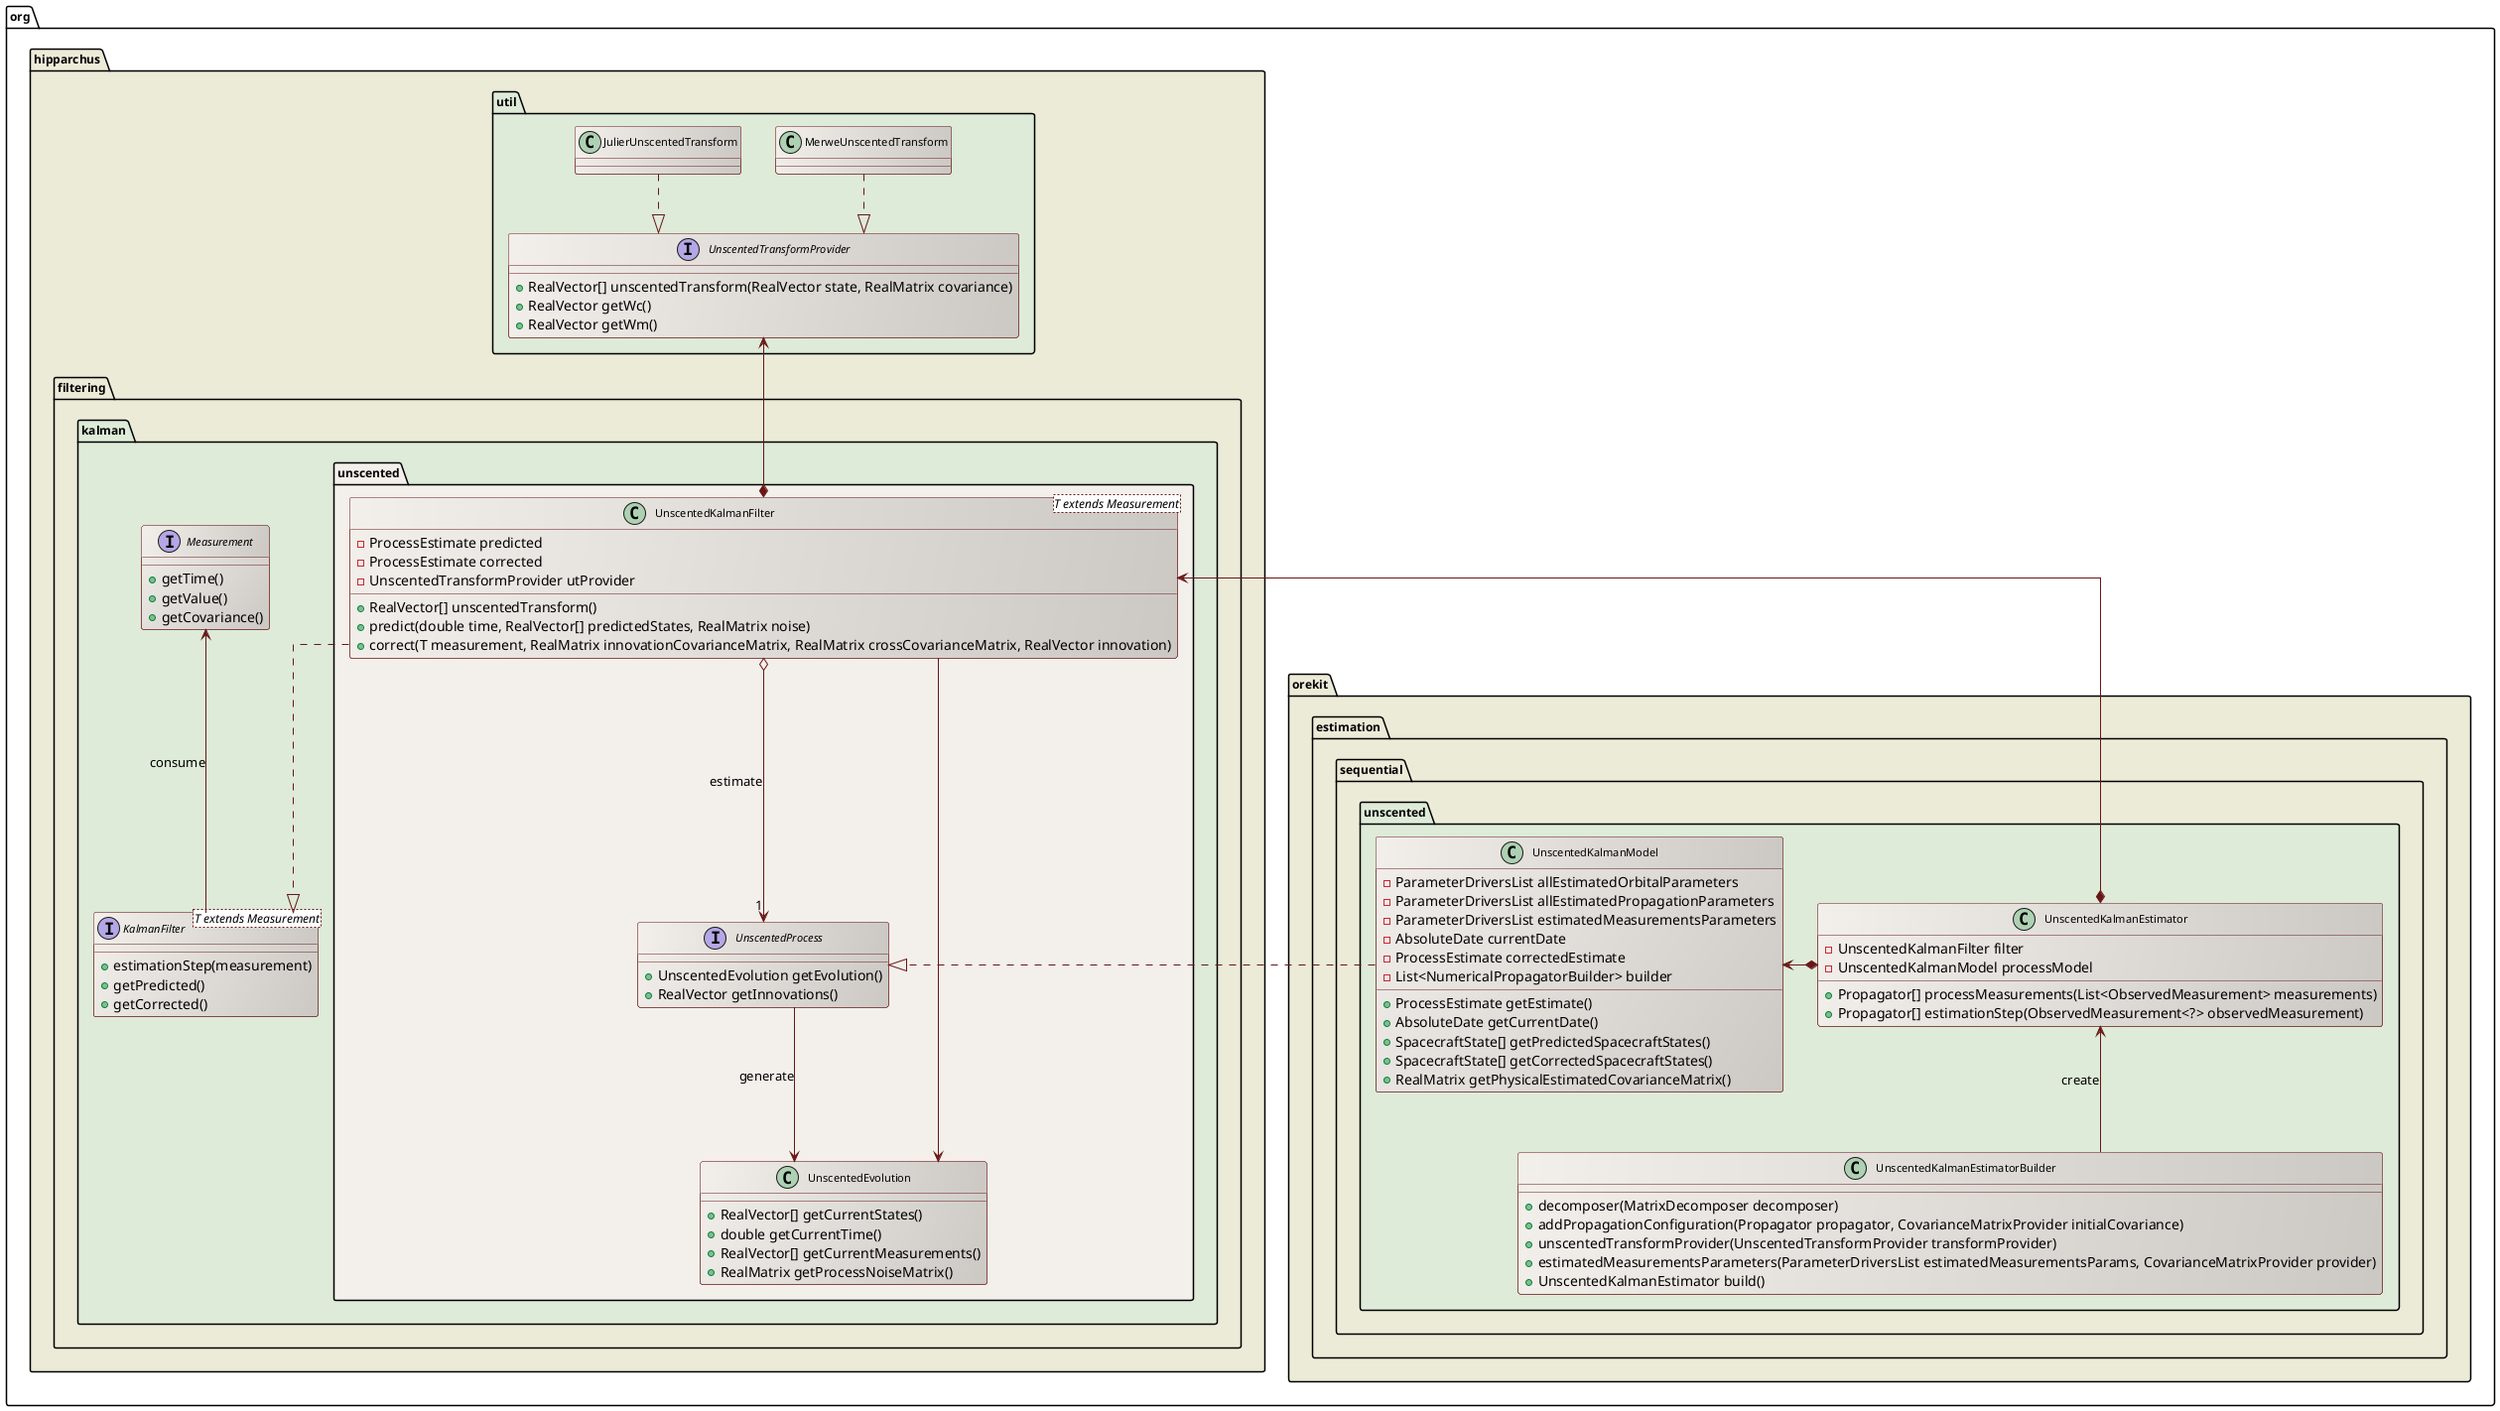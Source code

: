 ' Copyright 2002-2025 CS GROUP
' Licensed to CS GROUP (CS) under one or more
' contributor license agreements.  See the NOTICE file distributed with
' this work for additional information regarding copyright ownership.
' CS licenses this file to You under the Apache License, Version 2.0
' (the "License"); you may not use this file except in compliance with
' the License.  You may obtain a copy of the License at
'
'   http://www.apache.org/licenses/LICENSE-2.0
'
' Unless required by applicable law or agreed to in writing, software
' distributed under the License is distributed on an "AS IS" BASIS,
' WITHOUT WARRANTIES OR CONDITIONS OF ANY KIND, either express or implied.
' See the License for the specific language governing permissions and
' limitations under the License.

@startuml

  skinparam svek                  true
  skinparam ClassBackgroundColor  #F3EFEB/CCC9C5
  skinparam ClassArrowColor       #691616
  skinparam ClassBorderColor      #691616
  skinparam NoteBackgroundColor   #F3EFEB
  skinparam NoteBorderColor       #691616
  skinparam NoteFontColor         #691616
  skinparam ClassFontSize         11
  skinparam PackageFontSize       12
  skinparam linetype              ortho
  skinparam arrowSize 1

  package org.hipparchus #ECEBD8 {

    package util #DDEBD8 {

      interface UnscentedTransformProvider {
        + RealVector[] unscentedTransform(RealVector state, RealMatrix covariance)
        + RealVector getWc()
        + RealVector getWm()
      }
      
      class MerweUnscentedTransform

      class JulierUnscentedTransform

      MerweUnscentedTransform  ..|> UnscentedTransformProvider
      JulierUnscentedTransform ..|> UnscentedTransformProvider

    }

    package filtering.kalman #DDEBD8 {
      
      interface "KalmanFilter<T extends Measurement>" as KalmanFilter_T {
         + estimationStep(measurement)
         + getPredicted()
         + getCorrected()
      }
    
      interface Measurement {
         + getTime()
         + getValue()
         + getCovariance()
      }

      package unscented #F3EFEB {
    
        interface UnscentedProcess {
          + UnscentedEvolution getEvolution()
          + RealVector getInnovations()
        }
    
        class UnscentedEvolution {
          + RealVector[] getCurrentStates()
          + double getCurrentTime()
          + RealVector[] getCurrentMeasurements()
          + RealMatrix getProcessNoiseMatrix()
        }
    
        class "UnscentedKalmanFilter<T extends Measurement>" as UnscentedKalmanFilter_T {
          - ProcessEstimate predicted
          - ProcessEstimate corrected
          - UnscentedTransformProvider utProvider
          + RealVector[] unscentedTransform()
          + predict(double time, RealVector[] predictedStates, RealMatrix noise)
          + correct(T measurement, RealMatrix innovationCovarianceMatrix, RealMatrix crossCovarianceMatrix, RealVector innovation)
        }
    
        UnscentedKalmanFilter_T o-->"1"  UnscentedProcess : estimate
        UnscentedKalmanFilter_T --> UnscentedEvolution
        UnscentedKalmanFilter_T ..|> KalmanFilter_T
        UnscentedProcess --> UnscentedEvolution : generate
        Measurement <-- KalmanFilter_T : consume
        UnscentedKalmanFilter_T *-up-> UnscentedTransformProvider
    
      }
    
    }

  }

  package org.orekit #ECEBD8 {

    package estimation.sequential.unscented #DDEBD8 {

      class UnscentedKalmanEstimator {
        - UnscentedKalmanFilter filter
        - UnscentedKalmanModel processModel
        + Propagator[] processMeasurements(List<ObservedMeasurement> measurements)
        + Propagator[] estimationStep(ObservedMeasurement<?> observedMeasurement)
      }

      class UnscentedKalmanEstimatorBuilder {
        + decomposer(MatrixDecomposer decomposer)
        + addPropagationConfiguration(Propagator propagator, CovarianceMatrixProvider initialCovariance)
        + unscentedTransformProvider(UnscentedTransformProvider transformProvider)
        + estimatedMeasurementsParameters(ParameterDriversList estimatedMeasurementsParams, CovarianceMatrixProvider provider)
        + UnscentedKalmanEstimator build()
      }

      class UnscentedKalmanModel {
        - ParameterDriversList allEstimatedOrbitalParameters
        - ParameterDriversList allEstimatedPropagationParameters
        - ParameterDriversList estimatedMeasurementsParameters
        - AbsoluteDate currentDate
        - ProcessEstimate correctedEstimate
        - List<NumericalPropagatorBuilder> builder
        + ProcessEstimate getEstimate()
        + AbsoluteDate getCurrentDate()
        + SpacecraftState[] getPredictedSpacecraftStates()
        + SpacecraftState[] getCorrectedSpacecraftStates()
        + RealMatrix getPhysicalEstimatedCovarianceMatrix()
      }

      UnscentedKalmanEstimator <--   UnscentedKalmanEstimatorBuilder : create
      UnscentedProcess <|.left.  UnscentedKalmanModel
      UnscentedKalmanModel <-right-*   UnscentedKalmanEstimator
      UnscentedKalmanEstimator *-left-> UnscentedKalmanFilter_T

    }

  }

@enduml
